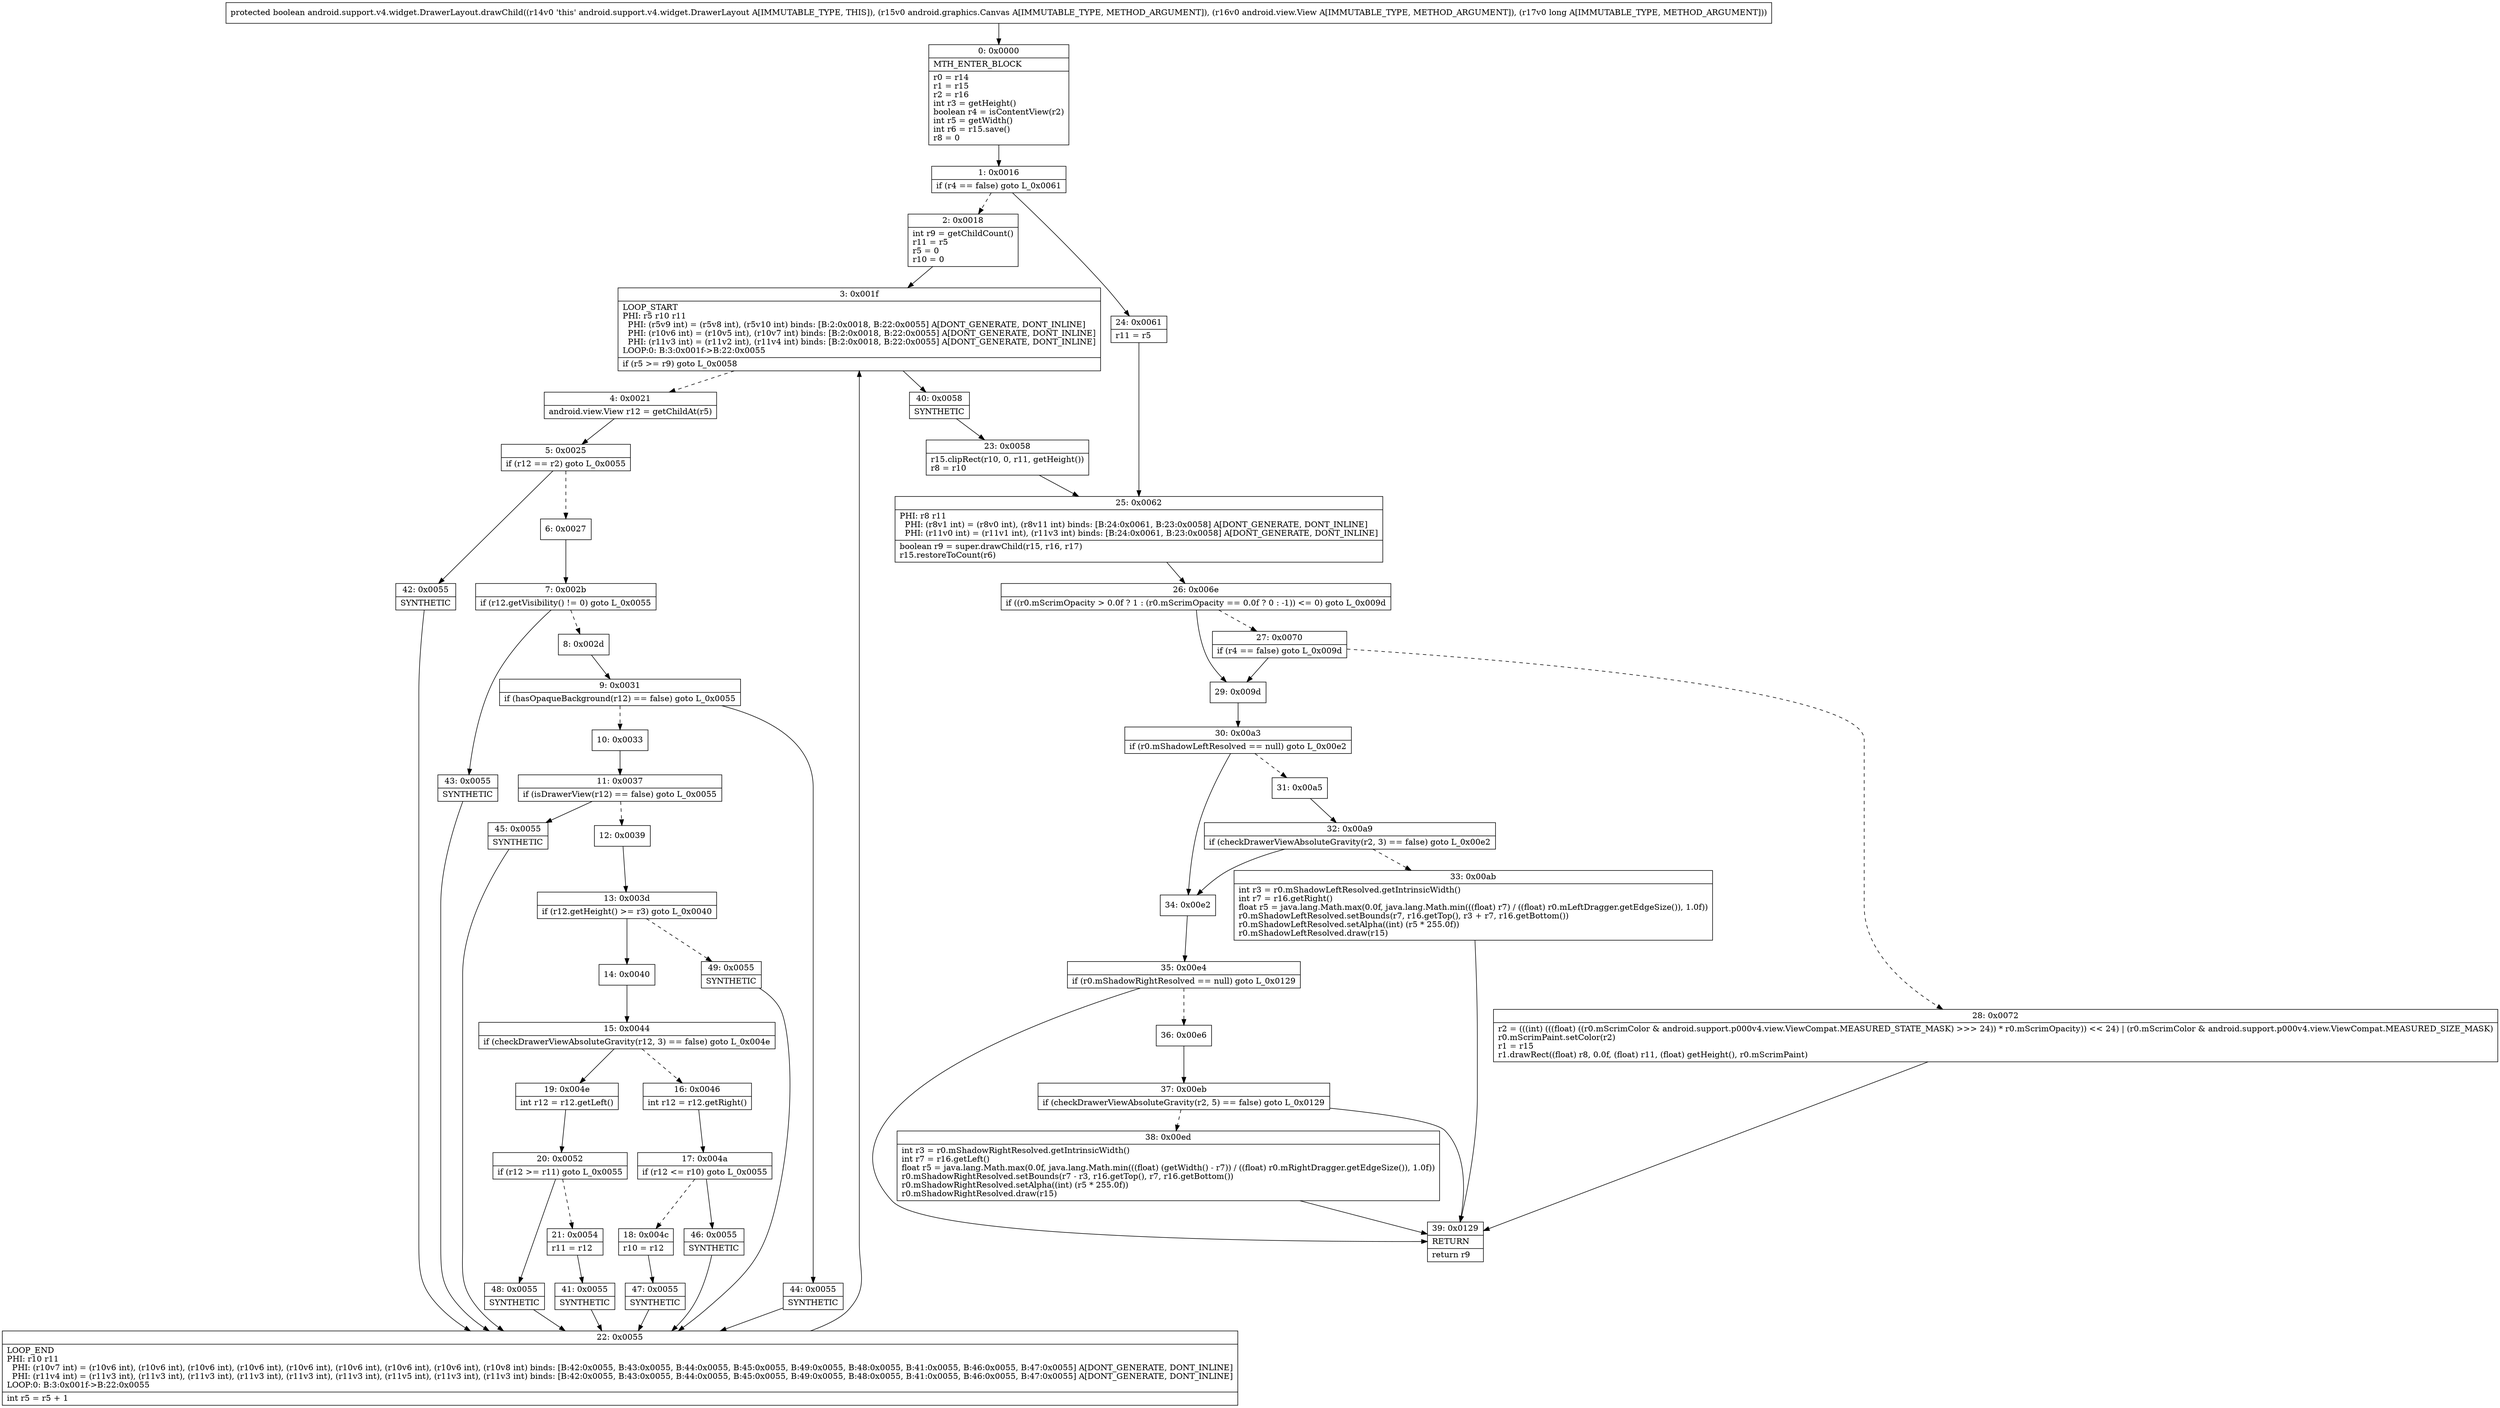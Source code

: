 digraph "CFG forandroid.support.v4.widget.DrawerLayout.drawChild(Landroid\/graphics\/Canvas;Landroid\/view\/View;J)Z" {
Node_0 [shape=record,label="{0\:\ 0x0000|MTH_ENTER_BLOCK\l|r0 = r14\lr1 = r15\lr2 = r16\lint r3 = getHeight()\lboolean r4 = isContentView(r2)\lint r5 = getWidth()\lint r6 = r15.save()\lr8 = 0\l}"];
Node_1 [shape=record,label="{1\:\ 0x0016|if (r4 == false) goto L_0x0061\l}"];
Node_2 [shape=record,label="{2\:\ 0x0018|int r9 = getChildCount()\lr11 = r5\lr5 = 0\lr10 = 0\l}"];
Node_3 [shape=record,label="{3\:\ 0x001f|LOOP_START\lPHI: r5 r10 r11 \l  PHI: (r5v9 int) = (r5v8 int), (r5v10 int) binds: [B:2:0x0018, B:22:0x0055] A[DONT_GENERATE, DONT_INLINE]\l  PHI: (r10v6 int) = (r10v5 int), (r10v7 int) binds: [B:2:0x0018, B:22:0x0055] A[DONT_GENERATE, DONT_INLINE]\l  PHI: (r11v3 int) = (r11v2 int), (r11v4 int) binds: [B:2:0x0018, B:22:0x0055] A[DONT_GENERATE, DONT_INLINE]\lLOOP:0: B:3:0x001f\-\>B:22:0x0055\l|if (r5 \>= r9) goto L_0x0058\l}"];
Node_4 [shape=record,label="{4\:\ 0x0021|android.view.View r12 = getChildAt(r5)\l}"];
Node_5 [shape=record,label="{5\:\ 0x0025|if (r12 == r2) goto L_0x0055\l}"];
Node_6 [shape=record,label="{6\:\ 0x0027}"];
Node_7 [shape=record,label="{7\:\ 0x002b|if (r12.getVisibility() != 0) goto L_0x0055\l}"];
Node_8 [shape=record,label="{8\:\ 0x002d}"];
Node_9 [shape=record,label="{9\:\ 0x0031|if (hasOpaqueBackground(r12) == false) goto L_0x0055\l}"];
Node_10 [shape=record,label="{10\:\ 0x0033}"];
Node_11 [shape=record,label="{11\:\ 0x0037|if (isDrawerView(r12) == false) goto L_0x0055\l}"];
Node_12 [shape=record,label="{12\:\ 0x0039}"];
Node_13 [shape=record,label="{13\:\ 0x003d|if (r12.getHeight() \>= r3) goto L_0x0040\l}"];
Node_14 [shape=record,label="{14\:\ 0x0040}"];
Node_15 [shape=record,label="{15\:\ 0x0044|if (checkDrawerViewAbsoluteGravity(r12, 3) == false) goto L_0x004e\l}"];
Node_16 [shape=record,label="{16\:\ 0x0046|int r12 = r12.getRight()\l}"];
Node_17 [shape=record,label="{17\:\ 0x004a|if (r12 \<= r10) goto L_0x0055\l}"];
Node_18 [shape=record,label="{18\:\ 0x004c|r10 = r12\l}"];
Node_19 [shape=record,label="{19\:\ 0x004e|int r12 = r12.getLeft()\l}"];
Node_20 [shape=record,label="{20\:\ 0x0052|if (r12 \>= r11) goto L_0x0055\l}"];
Node_21 [shape=record,label="{21\:\ 0x0054|r11 = r12\l}"];
Node_22 [shape=record,label="{22\:\ 0x0055|LOOP_END\lPHI: r10 r11 \l  PHI: (r10v7 int) = (r10v6 int), (r10v6 int), (r10v6 int), (r10v6 int), (r10v6 int), (r10v6 int), (r10v6 int), (r10v6 int), (r10v8 int) binds: [B:42:0x0055, B:43:0x0055, B:44:0x0055, B:45:0x0055, B:49:0x0055, B:48:0x0055, B:41:0x0055, B:46:0x0055, B:47:0x0055] A[DONT_GENERATE, DONT_INLINE]\l  PHI: (r11v4 int) = (r11v3 int), (r11v3 int), (r11v3 int), (r11v3 int), (r11v3 int), (r11v3 int), (r11v5 int), (r11v3 int), (r11v3 int) binds: [B:42:0x0055, B:43:0x0055, B:44:0x0055, B:45:0x0055, B:49:0x0055, B:48:0x0055, B:41:0x0055, B:46:0x0055, B:47:0x0055] A[DONT_GENERATE, DONT_INLINE]\lLOOP:0: B:3:0x001f\-\>B:22:0x0055\l|int r5 = r5 + 1\l}"];
Node_23 [shape=record,label="{23\:\ 0x0058|r15.clipRect(r10, 0, r11, getHeight())\lr8 = r10\l}"];
Node_24 [shape=record,label="{24\:\ 0x0061|r11 = r5\l}"];
Node_25 [shape=record,label="{25\:\ 0x0062|PHI: r8 r11 \l  PHI: (r8v1 int) = (r8v0 int), (r8v11 int) binds: [B:24:0x0061, B:23:0x0058] A[DONT_GENERATE, DONT_INLINE]\l  PHI: (r11v0 int) = (r11v1 int), (r11v3 int) binds: [B:24:0x0061, B:23:0x0058] A[DONT_GENERATE, DONT_INLINE]\l|boolean r9 = super.drawChild(r15, r16, r17)\lr15.restoreToCount(r6)\l}"];
Node_26 [shape=record,label="{26\:\ 0x006e|if ((r0.mScrimOpacity \> 0.0f ? 1 : (r0.mScrimOpacity == 0.0f ? 0 : \-1)) \<= 0) goto L_0x009d\l}"];
Node_27 [shape=record,label="{27\:\ 0x0070|if (r4 == false) goto L_0x009d\l}"];
Node_28 [shape=record,label="{28\:\ 0x0072|r2 = (((int) (((float) ((r0.mScrimColor & android.support.p000v4.view.ViewCompat.MEASURED_STATE_MASK) \>\>\> 24)) * r0.mScrimOpacity)) \<\< 24) \| (r0.mScrimColor & android.support.p000v4.view.ViewCompat.MEASURED_SIZE_MASK)\lr0.mScrimPaint.setColor(r2)\lr1 = r15\lr1.drawRect((float) r8, 0.0f, (float) r11, (float) getHeight(), r0.mScrimPaint)\l}"];
Node_29 [shape=record,label="{29\:\ 0x009d}"];
Node_30 [shape=record,label="{30\:\ 0x00a3|if (r0.mShadowLeftResolved == null) goto L_0x00e2\l}"];
Node_31 [shape=record,label="{31\:\ 0x00a5}"];
Node_32 [shape=record,label="{32\:\ 0x00a9|if (checkDrawerViewAbsoluteGravity(r2, 3) == false) goto L_0x00e2\l}"];
Node_33 [shape=record,label="{33\:\ 0x00ab|int r3 = r0.mShadowLeftResolved.getIntrinsicWidth()\lint r7 = r16.getRight()\lfloat r5 = java.lang.Math.max(0.0f, java.lang.Math.min(((float) r7) \/ ((float) r0.mLeftDragger.getEdgeSize()), 1.0f))\lr0.mShadowLeftResolved.setBounds(r7, r16.getTop(), r3 + r7, r16.getBottom())\lr0.mShadowLeftResolved.setAlpha((int) (r5 * 255.0f))\lr0.mShadowLeftResolved.draw(r15)\l}"];
Node_34 [shape=record,label="{34\:\ 0x00e2}"];
Node_35 [shape=record,label="{35\:\ 0x00e4|if (r0.mShadowRightResolved == null) goto L_0x0129\l}"];
Node_36 [shape=record,label="{36\:\ 0x00e6}"];
Node_37 [shape=record,label="{37\:\ 0x00eb|if (checkDrawerViewAbsoluteGravity(r2, 5) == false) goto L_0x0129\l}"];
Node_38 [shape=record,label="{38\:\ 0x00ed|int r3 = r0.mShadowRightResolved.getIntrinsicWidth()\lint r7 = r16.getLeft()\lfloat r5 = java.lang.Math.max(0.0f, java.lang.Math.min(((float) (getWidth() \- r7)) \/ ((float) r0.mRightDragger.getEdgeSize()), 1.0f))\lr0.mShadowRightResolved.setBounds(r7 \- r3, r16.getTop(), r7, r16.getBottom())\lr0.mShadowRightResolved.setAlpha((int) (r5 * 255.0f))\lr0.mShadowRightResolved.draw(r15)\l}"];
Node_39 [shape=record,label="{39\:\ 0x0129|RETURN\l|return r9\l}"];
Node_40 [shape=record,label="{40\:\ 0x0058|SYNTHETIC\l}"];
Node_41 [shape=record,label="{41\:\ 0x0055|SYNTHETIC\l}"];
Node_42 [shape=record,label="{42\:\ 0x0055|SYNTHETIC\l}"];
Node_43 [shape=record,label="{43\:\ 0x0055|SYNTHETIC\l}"];
Node_44 [shape=record,label="{44\:\ 0x0055|SYNTHETIC\l}"];
Node_45 [shape=record,label="{45\:\ 0x0055|SYNTHETIC\l}"];
Node_46 [shape=record,label="{46\:\ 0x0055|SYNTHETIC\l}"];
Node_47 [shape=record,label="{47\:\ 0x0055|SYNTHETIC\l}"];
Node_48 [shape=record,label="{48\:\ 0x0055|SYNTHETIC\l}"];
Node_49 [shape=record,label="{49\:\ 0x0055|SYNTHETIC\l}"];
MethodNode[shape=record,label="{protected boolean android.support.v4.widget.DrawerLayout.drawChild((r14v0 'this' android.support.v4.widget.DrawerLayout A[IMMUTABLE_TYPE, THIS]), (r15v0 android.graphics.Canvas A[IMMUTABLE_TYPE, METHOD_ARGUMENT]), (r16v0 android.view.View A[IMMUTABLE_TYPE, METHOD_ARGUMENT]), (r17v0 long A[IMMUTABLE_TYPE, METHOD_ARGUMENT])) }"];
MethodNode -> Node_0;
Node_0 -> Node_1;
Node_1 -> Node_2[style=dashed];
Node_1 -> Node_24;
Node_2 -> Node_3;
Node_3 -> Node_4[style=dashed];
Node_3 -> Node_40;
Node_4 -> Node_5;
Node_5 -> Node_6[style=dashed];
Node_5 -> Node_42;
Node_6 -> Node_7;
Node_7 -> Node_8[style=dashed];
Node_7 -> Node_43;
Node_8 -> Node_9;
Node_9 -> Node_10[style=dashed];
Node_9 -> Node_44;
Node_10 -> Node_11;
Node_11 -> Node_12[style=dashed];
Node_11 -> Node_45;
Node_12 -> Node_13;
Node_13 -> Node_14;
Node_13 -> Node_49[style=dashed];
Node_14 -> Node_15;
Node_15 -> Node_16[style=dashed];
Node_15 -> Node_19;
Node_16 -> Node_17;
Node_17 -> Node_18[style=dashed];
Node_17 -> Node_46;
Node_18 -> Node_47;
Node_19 -> Node_20;
Node_20 -> Node_21[style=dashed];
Node_20 -> Node_48;
Node_21 -> Node_41;
Node_22 -> Node_3;
Node_23 -> Node_25;
Node_24 -> Node_25;
Node_25 -> Node_26;
Node_26 -> Node_27[style=dashed];
Node_26 -> Node_29;
Node_27 -> Node_28[style=dashed];
Node_27 -> Node_29;
Node_28 -> Node_39;
Node_29 -> Node_30;
Node_30 -> Node_31[style=dashed];
Node_30 -> Node_34;
Node_31 -> Node_32;
Node_32 -> Node_33[style=dashed];
Node_32 -> Node_34;
Node_33 -> Node_39;
Node_34 -> Node_35;
Node_35 -> Node_36[style=dashed];
Node_35 -> Node_39;
Node_36 -> Node_37;
Node_37 -> Node_38[style=dashed];
Node_37 -> Node_39;
Node_38 -> Node_39;
Node_40 -> Node_23;
Node_41 -> Node_22;
Node_42 -> Node_22;
Node_43 -> Node_22;
Node_44 -> Node_22;
Node_45 -> Node_22;
Node_46 -> Node_22;
Node_47 -> Node_22;
Node_48 -> Node_22;
Node_49 -> Node_22;
}

